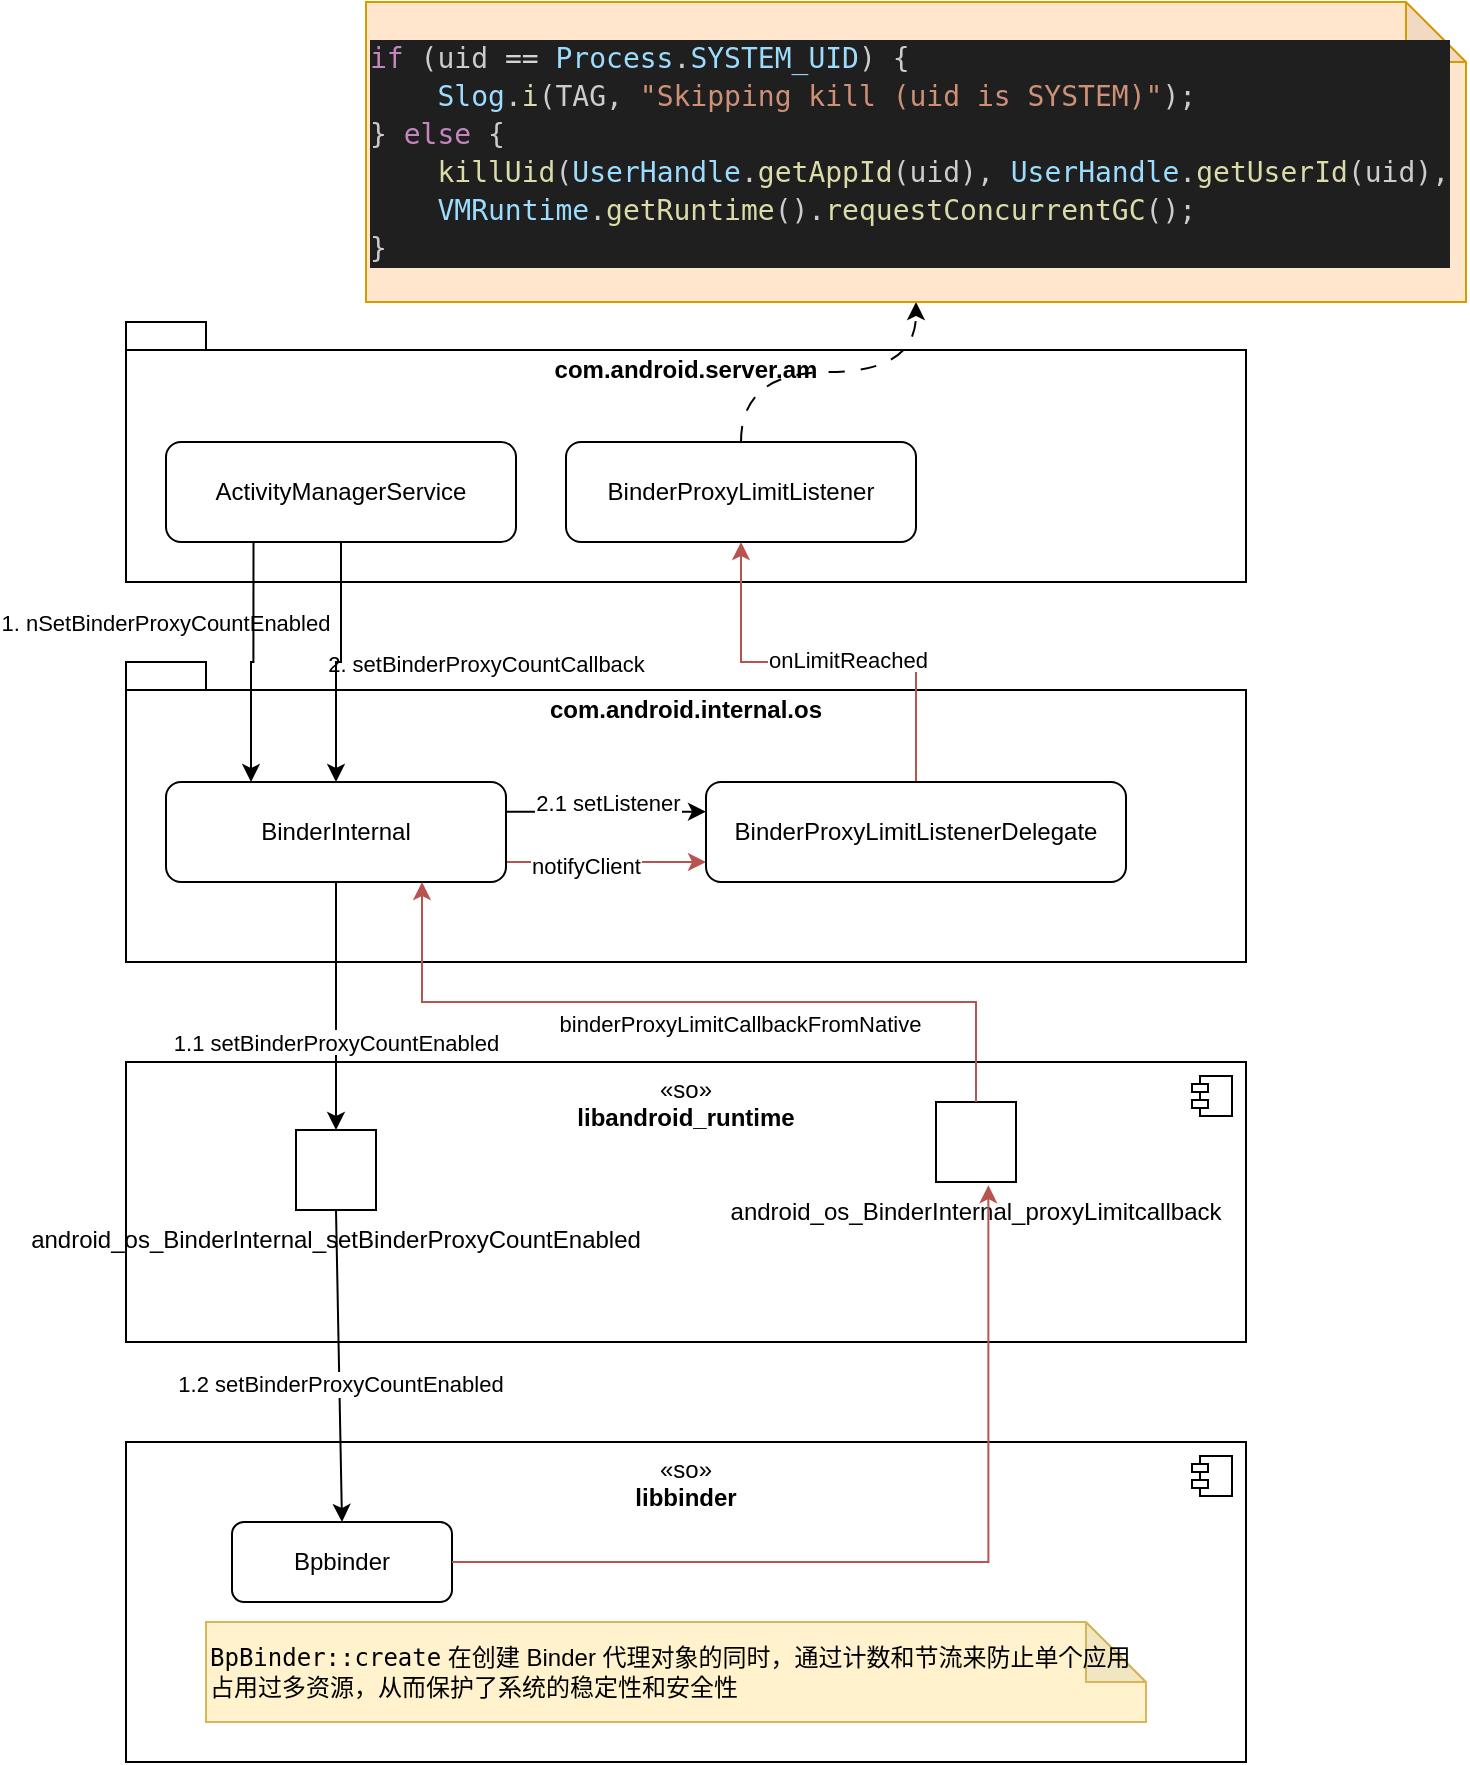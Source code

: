 <mxfile version="28.1.2">
  <diagram name="第 1 页" id="tx3IHelhOJrOi5UfEUdC">
    <mxGraphModel dx="1807" dy="1315" grid="0" gridSize="10" guides="1" tooltips="1" connect="1" arrows="1" fold="1" page="1" pageScale="1" pageWidth="827" pageHeight="1169" math="0" shadow="0">
      <root>
        <mxCell id="0" />
        <mxCell id="1" parent="0" />
        <mxCell id="UFMzQNls5kqZ8dKf_3Y_-1" value="com.android.internal.os" style="shape=folder;fontStyle=1;spacingTop=10;tabWidth=40;tabHeight=14;tabPosition=left;whiteSpace=wrap;verticalAlign=top;fontColor=default;" parent="1" vertex="1">
          <mxGeometry x="103" y="410" width="560" height="150" as="geometry" />
        </mxCell>
        <mxCell id="UFMzQNls5kqZ8dKf_3Y_-9" style="edgeStyle=orthogonalEdgeStyle;rounded=0;orthogonalLoop=1;jettySize=auto;html=1;" parent="1" edge="1">
          <mxGeometry relative="1" as="geometry">
            <mxPoint x="265.5" y="484.83" as="sourcePoint" />
            <mxPoint x="393" y="484.83" as="targetPoint" />
          </mxGeometry>
        </mxCell>
        <mxCell id="UFMzQNls5kqZ8dKf_3Y_-10" value="2.1 setListener" style="edgeLabel;align=center;verticalAlign=middle;resizable=0;points=[];" parent="UFMzQNls5kqZ8dKf_3Y_-9" vertex="1" connectable="0">
          <mxGeometry x="0.074" y="2" relative="1" as="geometry">
            <mxPoint x="10" y="-3" as="offset" />
          </mxGeometry>
        </mxCell>
        <mxCell id="HDgyijTYiQ9Ww2xh9AMJ-10" style="edgeStyle=orthogonalEdgeStyle;rounded=0;orthogonalLoop=1;jettySize=auto;html=1;fillColor=#f8cecc;strokeColor=#b85450;" edge="1" parent="1">
          <mxGeometry relative="1" as="geometry">
            <mxPoint x="265.5" y="510" as="sourcePoint" />
            <mxPoint x="393" y="510" as="targetPoint" />
          </mxGeometry>
        </mxCell>
        <mxCell id="HDgyijTYiQ9Ww2xh9AMJ-11" value="notifyClient" style="edgeLabel;align=center;verticalAlign=middle;resizable=0;points=[];" vertex="1" connectable="0" parent="HDgyijTYiQ9Ww2xh9AMJ-10">
          <mxGeometry x="-0.413" y="-1" relative="1" as="geometry">
            <mxPoint x="30" as="offset" />
          </mxGeometry>
        </mxCell>
        <mxCell id="UFMzQNls5kqZ8dKf_3Y_-2" value="BinderInternal" style="whiteSpace=wrap;rounded=1;" parent="1" vertex="1">
          <mxGeometry x="123" y="470" width="170" height="50" as="geometry" />
        </mxCell>
        <mxCell id="UFMzQNls5kqZ8dKf_3Y_-3" value="com.android.server.am" style="shape=folder;fontStyle=1;spacingTop=10;tabWidth=40;tabHeight=14;tabPosition=left;whiteSpace=wrap;verticalAlign=top;fontColor=default;" parent="1" vertex="1">
          <mxGeometry x="103" y="240" width="560" height="130" as="geometry" />
        </mxCell>
        <mxCell id="UFMzQNls5kqZ8dKf_3Y_-5" style="edgeStyle=orthogonalEdgeStyle;rounded=0;orthogonalLoop=1;jettySize=auto;html=1;entryX=0.25;entryY=0;entryDx=0;entryDy=0;exitX=0.25;exitY=1;exitDx=0;exitDy=0;" parent="1" source="UFMzQNls5kqZ8dKf_3Y_-4" target="UFMzQNls5kqZ8dKf_3Y_-2" edge="1">
          <mxGeometry relative="1" as="geometry">
            <mxPoint x="163" y="470" as="targetPoint" />
          </mxGeometry>
        </mxCell>
        <mxCell id="UFMzQNls5kqZ8dKf_3Y_-7" value="1. nSetBinderProxyCountEnabled" style="edgeLabel;align=center;verticalAlign=middle;resizable=0;points=[];labelBackgroundColor=none;" parent="UFMzQNls5kqZ8dKf_3Y_-5" vertex="1" connectable="0">
          <mxGeometry x="-0.562" y="-2" relative="1" as="geometry">
            <mxPoint x="-42" y="13" as="offset" />
          </mxGeometry>
        </mxCell>
        <mxCell id="HDgyijTYiQ9Ww2xh9AMJ-15" style="edgeStyle=orthogonalEdgeStyle;rounded=0;orthogonalLoop=1;jettySize=auto;html=1;" edge="1" parent="1" source="UFMzQNls5kqZ8dKf_3Y_-4" target="UFMzQNls5kqZ8dKf_3Y_-2">
          <mxGeometry relative="1" as="geometry" />
        </mxCell>
        <mxCell id="HDgyijTYiQ9Ww2xh9AMJ-16" value="2. setBinderProxyCountCallback" style="edgeLabel;align=center;verticalAlign=middle;resizable=0;points=[];labelBackgroundColor=none;" vertex="1" connectable="0" parent="HDgyijTYiQ9Ww2xh9AMJ-15">
          <mxGeometry x="0.084" y="-1" relative="1" as="geometry">
            <mxPoint x="76" y="-4" as="offset" />
          </mxGeometry>
        </mxCell>
        <mxCell id="UFMzQNls5kqZ8dKf_3Y_-4" value="ActivityManagerService" style="whiteSpace=wrap;rounded=1;" parent="1" vertex="1">
          <mxGeometry x="123" y="300" width="175" height="50" as="geometry" />
        </mxCell>
        <mxCell id="HDgyijTYiQ9Ww2xh9AMJ-21" style="edgeStyle=orthogonalEdgeStyle;rounded=0;orthogonalLoop=1;jettySize=auto;html=1;dashed=1;dashPattern=8 8;curved=1;" edge="1" parent="1" source="UFMzQNls5kqZ8dKf_3Y_-6" target="HDgyijTYiQ9Ww2xh9AMJ-20">
          <mxGeometry relative="1" as="geometry" />
        </mxCell>
        <mxCell id="UFMzQNls5kqZ8dKf_3Y_-6" value="BinderProxyLimitListener" style="whiteSpace=wrap;rounded=1;" parent="1" vertex="1">
          <mxGeometry x="323" y="300" width="175" height="50" as="geometry" />
        </mxCell>
        <mxCell id="UFMzQNls5kqZ8dKf_3Y_-11" style="edgeStyle=orthogonalEdgeStyle;rounded=0;orthogonalLoop=1;jettySize=auto;html=1;entryX=0.5;entryY=1;entryDx=0;entryDy=0;fillColor=#f8cecc;strokeColor=#b85450;" parent="1" source="UFMzQNls5kqZ8dKf_3Y_-8" target="UFMzQNls5kqZ8dKf_3Y_-6" edge="1">
          <mxGeometry relative="1" as="geometry" />
        </mxCell>
        <mxCell id="UFMzQNls5kqZ8dKf_3Y_-12" value="onLimitReached" style="edgeLabel;align=center;verticalAlign=middle;resizable=0;points=[];" parent="UFMzQNls5kqZ8dKf_3Y_-11" vertex="1" connectable="0">
          <mxGeometry x="-0.094" y="-2" relative="1" as="geometry">
            <mxPoint as="offset" />
          </mxGeometry>
        </mxCell>
        <mxCell id="UFMzQNls5kqZ8dKf_3Y_-8" value="BinderProxyLimitListenerDelegate" style="whiteSpace=wrap;rounded=1;" parent="1" vertex="1">
          <mxGeometry x="393" y="470" width="210" height="50" as="geometry" />
        </mxCell>
        <mxCell id="UFMzQNls5kqZ8dKf_3Y_-13" value="«so»&lt;br&gt;&lt;b&gt;libandroid_runtime&lt;/b&gt;" style="html=1;dropTarget=0;whiteSpace=wrap;verticalAlign=top;" parent="1" vertex="1">
          <mxGeometry x="103" y="610" width="560" height="140" as="geometry" />
        </mxCell>
        <mxCell id="UFMzQNls5kqZ8dKf_3Y_-14" value="" style="shape=module;jettyWidth=8;jettyHeight=4;" parent="UFMzQNls5kqZ8dKf_3Y_-13" vertex="1">
          <mxGeometry x="1" width="20" height="20" relative="1" as="geometry">
            <mxPoint x="-27" y="7" as="offset" />
          </mxGeometry>
        </mxCell>
        <mxCell id="UFMzQNls5kqZ8dKf_3Y_-17" style="edgeStyle=orthogonalEdgeStyle;rounded=0;orthogonalLoop=1;jettySize=auto;html=1;entryX=0.5;entryY=0;entryDx=0;entryDy=0;" parent="1" source="UFMzQNls5kqZ8dKf_3Y_-2" target="HDgyijTYiQ9Ww2xh9AMJ-2" edge="1">
          <mxGeometry relative="1" as="geometry">
            <mxPoint x="210" y="660" as="targetPoint" />
          </mxGeometry>
        </mxCell>
        <mxCell id="UFMzQNls5kqZ8dKf_3Y_-18" value="1.1 setBinderProxyCountEnabled" style="edgeLabel;align=center;verticalAlign=middle;resizable=0;points=[];" parent="UFMzQNls5kqZ8dKf_3Y_-17" vertex="1" connectable="0">
          <mxGeometry x="-0.06" y="2" relative="1" as="geometry">
            <mxPoint x="-2" y="21" as="offset" />
          </mxGeometry>
        </mxCell>
        <mxCell id="UFMzQNls5kqZ8dKf_3Y_-19" value="«so»&lt;br&gt;&lt;b&gt;libbinder&lt;/b&gt;" style="html=1;dropTarget=0;whiteSpace=wrap;verticalAlign=top;" parent="1" vertex="1">
          <mxGeometry x="103" y="800" width="560" height="160" as="geometry" />
        </mxCell>
        <mxCell id="UFMzQNls5kqZ8dKf_3Y_-20" value="" style="shape=module;jettyWidth=8;jettyHeight=4;" parent="UFMzQNls5kqZ8dKf_3Y_-19" vertex="1">
          <mxGeometry x="1" width="20" height="20" relative="1" as="geometry">
            <mxPoint x="-27" y="7" as="offset" />
          </mxGeometry>
        </mxCell>
        <mxCell id="UFMzQNls5kqZ8dKf_3Y_-21" value="Bpbinder" style="whiteSpace=wrap;rounded=1;" parent="1" vertex="1">
          <mxGeometry x="156" y="840" width="110" height="40" as="geometry" />
        </mxCell>
        <mxCell id="UFMzQNls5kqZ8dKf_3Y_-22" style="rounded=0;orthogonalLoop=1;jettySize=auto;html=1;entryX=0.5;entryY=0;entryDx=0;entryDy=0;endArrow=none;endFill=0;startArrow=classic;startFill=1;exitX=0.5;exitY=0;exitDx=0;exitDy=0;" parent="1" source="UFMzQNls5kqZ8dKf_3Y_-21" target="HDgyijTYiQ9Ww2xh9AMJ-3" edge="1">
          <mxGeometry relative="1" as="geometry">
            <mxPoint x="210" y="720" as="targetPoint" />
          </mxGeometry>
        </mxCell>
        <mxCell id="UFMzQNls5kqZ8dKf_3Y_-23" value="1.2 setBinderProxyCountEnabled" style="edgeLabel;html=1;align=center;verticalAlign=middle;resizable=0;points=[];" parent="UFMzQNls5kqZ8dKf_3Y_-22" vertex="1" connectable="0">
          <mxGeometry x="-0.004" y="-3" relative="1" as="geometry">
            <mxPoint x="-3" y="8" as="offset" />
          </mxGeometry>
        </mxCell>
        <mxCell id="HDgyijTYiQ9Ww2xh9AMJ-4" value="" style="group" vertex="1" connectable="0" parent="1">
          <mxGeometry x="178" y="644" width="60" height="70" as="geometry" />
        </mxCell>
        <mxCell id="HDgyijTYiQ9Ww2xh9AMJ-2" value="" style="whiteSpace=wrap;html=1;aspect=fixed;" vertex="1" parent="HDgyijTYiQ9Ww2xh9AMJ-4">
          <mxGeometry x="10" width="40" height="40" as="geometry" />
        </mxCell>
        <mxCell id="HDgyijTYiQ9Ww2xh9AMJ-3" value="&lt;span style=&quot;text-align: left; text-wrap-mode: nowrap;&quot;&gt;android_os_BinderInternal_setBinderProxyCountEnabled&lt;/span&gt;" style="text;html=1;align=center;verticalAlign=middle;whiteSpace=wrap;rounded=0;" vertex="1" parent="HDgyijTYiQ9Ww2xh9AMJ-4">
          <mxGeometry y="40" width="60" height="30" as="geometry" />
        </mxCell>
        <mxCell id="HDgyijTYiQ9Ww2xh9AMJ-5" value="" style="group;" vertex="1" connectable="0" parent="1">
          <mxGeometry x="498" y="630" width="60" height="70" as="geometry" />
        </mxCell>
        <mxCell id="HDgyijTYiQ9Ww2xh9AMJ-6" value="" style="whiteSpace=wrap;html=1;aspect=fixed;" vertex="1" parent="HDgyijTYiQ9Ww2xh9AMJ-5">
          <mxGeometry x="10" width="40" height="40" as="geometry" />
        </mxCell>
        <mxCell id="HDgyijTYiQ9Ww2xh9AMJ-7" value="android_os_BinderInternal_proxyLimitcallback" style="text;align=center;verticalAlign=middle;whiteSpace=wrap;rounded=0;" vertex="1" parent="HDgyijTYiQ9Ww2xh9AMJ-5">
          <mxGeometry y="40" width="60" height="30" as="geometry" />
        </mxCell>
        <mxCell id="HDgyijTYiQ9Ww2xh9AMJ-8" style="edgeStyle=orthogonalEdgeStyle;rounded=0;orthogonalLoop=1;jettySize=auto;html=1;entryX=0.75;entryY=1;entryDx=0;entryDy=0;fillColor=#f8cecc;strokeColor=#b85450;" edge="1" parent="1" source="HDgyijTYiQ9Ww2xh9AMJ-6" target="UFMzQNls5kqZ8dKf_3Y_-2">
          <mxGeometry relative="1" as="geometry">
            <Array as="points">
              <mxPoint x="528" y="580" />
              <mxPoint x="251" y="580" />
              <mxPoint x="251" y="520" />
            </Array>
          </mxGeometry>
        </mxCell>
        <mxCell id="HDgyijTYiQ9Ww2xh9AMJ-9" value="binderProxyLimitCallbackFromNative" style="edgeLabel;align=center;verticalAlign=middle;resizable=0;points=[];" vertex="1" connectable="0" parent="HDgyijTYiQ9Ww2xh9AMJ-8">
          <mxGeometry x="0.052" y="-3" relative="1" as="geometry">
            <mxPoint x="36" y="13" as="offset" />
          </mxGeometry>
        </mxCell>
        <mxCell id="HDgyijTYiQ9Ww2xh9AMJ-12" style="edgeStyle=orthogonalEdgeStyle;rounded=0;orthogonalLoop=1;jettySize=auto;html=1;entryX=0.603;entryY=0.053;entryDx=0;entryDy=0;entryPerimeter=0;strokeColor=#b85450;fillColor=#f8cecc;" edge="1" parent="1" source="UFMzQNls5kqZ8dKf_3Y_-21" target="HDgyijTYiQ9Ww2xh9AMJ-7">
          <mxGeometry relative="1" as="geometry" />
        </mxCell>
        <mxCell id="HDgyijTYiQ9Ww2xh9AMJ-14" value="&lt;code&gt;BpBinder::create&lt;/code&gt; 在创建 Binder 代理对象的同时，通过计数和节流来防止单个应用占用过多资源，从而保护了系统的稳定性和安全性" style="shape=note;whiteSpace=wrap;html=1;backgroundOutline=1;darkOpacity=0.05;labelBackgroundColor=none;labelBorderColor=none;fillColor=#fff2cc;strokeColor=#d6b656;align=left;" vertex="1" parent="1">
          <mxGeometry x="143" y="890" width="470" height="50" as="geometry" />
        </mxCell>
        <mxCell id="HDgyijTYiQ9Ww2xh9AMJ-20" value="&lt;div style=&quot;color: rgb(204, 204, 204); background-color: rgb(31, 31, 31); font-family: &amp;quot;Droid Sans Mono&amp;quot;, &amp;quot;monospace&amp;quot;, monospace; font-size: 14px; line-height: 19px; white-space: pre;&quot;&gt;&lt;div&gt;&lt;span style=&quot;color: #c586c0;&quot;&gt;if&lt;/span&gt; (uid &lt;span style=&quot;color: #d4d4d4;&quot;&gt;==&lt;/span&gt; &lt;span style=&quot;color: #9cdcfe;&quot;&gt;Process&lt;/span&gt;.&lt;span style=&quot;color: #9cdcfe;&quot;&gt;SYSTEM_UID&lt;/span&gt;) {&lt;/div&gt;&lt;div&gt;    &lt;span style=&quot;color: #9cdcfe;&quot;&gt;Slog&lt;/span&gt;.&lt;span style=&quot;color: #dcdcaa;&quot;&gt;i&lt;/span&gt;(TAG, &lt;span style=&quot;color: #ce9178;&quot;&gt;&quot;Skipping kill (uid is SYSTEM)&quot;&lt;/span&gt;);&lt;/div&gt;&lt;div&gt;} &lt;span style=&quot;color: #c586c0;&quot;&gt;else&lt;/span&gt; {&lt;/div&gt;&lt;div&gt;    &lt;span style=&quot;color: #dcdcaa;&quot;&gt;killUid&lt;/span&gt;(&lt;span style=&quot;color: #9cdcfe;&quot;&gt;UserHandle&lt;/span&gt;.&lt;span style=&quot;color: #dcdcaa;&quot;&gt;getAppId&lt;/span&gt;(uid), &lt;span style=&quot;color: #9cdcfe;&quot;&gt;UserHandle&lt;/span&gt;.&lt;span style=&quot;color: #dcdcaa;&quot;&gt;getUserId&lt;/span&gt;(uid),&lt;/div&gt;&lt;div&gt;    &lt;span style=&quot;color: #9cdcfe;&quot;&gt;VMRuntime&lt;/span&gt;.&lt;span style=&quot;color: #dcdcaa;&quot;&gt;getRuntime&lt;/span&gt;().&lt;span style=&quot;color: #dcdcaa;&quot;&gt;requestConcurrentGC&lt;/span&gt;();&lt;/div&gt;&lt;div&gt;}&lt;/div&gt;&lt;/div&gt;" style="shape=note;whiteSpace=wrap;html=1;backgroundOutline=1;darkOpacity=0.05;fillColor=#ffe6cc;strokeColor=#d79b00;align=left;" vertex="1" parent="1">
          <mxGeometry x="223" y="80" width="550" height="150" as="geometry" />
        </mxCell>
      </root>
    </mxGraphModel>
  </diagram>
</mxfile>
